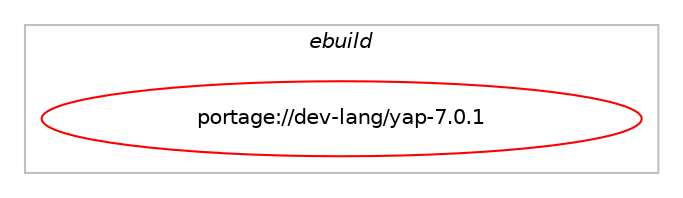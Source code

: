 digraph prolog {

# *************
# Graph options
# *************

newrank=true;
concentrate=true;
compound=true;
graph [rankdir=LR,fontname=Helvetica,fontsize=10,ranksep=1.5];#, ranksep=2.5, nodesep=0.2];
edge  [arrowhead=vee];
node  [fontname=Helvetica,fontsize=10];

# **********
# The ebuild
# **********

subgraph cluster_leftcol {
color=gray;
label=<<i>ebuild</i>>;
id [label="portage://dev-lang/yap-7.0.1", color=red, width=4, href="../dev-lang/yap-7.0.1.svg"];
}

# ****************
# The dependencies
# ****************

subgraph cluster_midcol {
color=gray;
label=<<i>dependencies</i>>;
subgraph cluster_compile {
fillcolor="#eeeeee";
style=filled;
label=<<i>compile</i>>;
# *** BEGIN UNKNOWN DEPENDENCY TYPE (TODO) ***
# id -> equal(use_conditional_group(positive,R,portage://dev-lang/yap-7.0.1,[package_dependency(portage://dev-lang/yap-7.0.1,install,no,dev-lang,R,none,[,,],[],[])]))
# *** END UNKNOWN DEPENDENCY TYPE (TODO) ***

# *** BEGIN UNKNOWN DEPENDENCY TYPE (TODO) ***
# id -> equal(use_conditional_group(positive,doc,portage://dev-lang/yap-7.0.1,[package_dependency(portage://dev-lang/yap-7.0.1,install,no,app-text,doxygen,none,[,,],[],[use(enable(dot),none)])]))
# *** END UNKNOWN DEPENDENCY TYPE (TODO) ***

# *** BEGIN UNKNOWN DEPENDENCY TYPE (TODO) ***
# id -> equal(use_conditional_group(positive,java,portage://dev-lang/yap-7.0.1,[package_dependency(portage://dev-lang/yap-7.0.1,install,no,dev-lang,swig,none,[,,],[],[])]))
# *** END UNKNOWN DEPENDENCY TYPE (TODO) ***

# *** BEGIN UNKNOWN DEPENDENCY TYPE (TODO) ***
# id -> equal(use_conditional_group(positive,java,portage://dev-lang/yap-7.0.1,[package_dependency(portage://dev-lang/yap-7.0.1,install,no,virtual,jdk,greaterequal,[1.8,,,1.8],any_different_slot,[])]))
# *** END UNKNOWN DEPENDENCY TYPE (TODO) ***

# *** BEGIN UNKNOWN DEPENDENCY TYPE (TODO) ***
# id -> equal(use_conditional_group(positive,mpi,portage://dev-lang/yap-7.0.1,[package_dependency(portage://dev-lang/yap-7.0.1,install,no,virtual,mpi,none,[,,],[],[])]))
# *** END UNKNOWN DEPENDENCY TYPE (TODO) ***

# *** BEGIN UNKNOWN DEPENDENCY TYPE (TODO) ***
# id -> equal(use_conditional_group(positive,mysql,portage://dev-lang/yap-7.0.1,[package_dependency(portage://dev-lang/yap-7.0.1,install,no,dev-db,mysql-connector-c,none,[,,],[slot(0),equal],[])]))
# *** END UNKNOWN DEPENDENCY TYPE (TODO) ***

# *** BEGIN UNKNOWN DEPENDENCY TYPE (TODO) ***
# id -> equal(use_conditional_group(positive,odbc,portage://dev-lang/yap-7.0.1,[package_dependency(portage://dev-lang/yap-7.0.1,install,no,dev-db,unixODBC,none,[,,],[],[])]))
# *** END UNKNOWN DEPENDENCY TYPE (TODO) ***

# *** BEGIN UNKNOWN DEPENDENCY TYPE (TODO) ***
# id -> equal(use_conditional_group(positive,postgres,portage://dev-lang/yap-7.0.1,[package_dependency(portage://dev-lang/yap-7.0.1,install,no,dev-db,postgresql,none,[,,],any_same_slot,[])]))
# *** END UNKNOWN DEPENDENCY TYPE (TODO) ***

# *** BEGIN UNKNOWN DEPENDENCY TYPE (TODO) ***
# id -> equal(use_conditional_group(positive,python,portage://dev-lang/yap-7.0.1,[use_conditional_group(positive,python_single_target_python3_10,portage://dev-lang/yap-7.0.1,[package_dependency(portage://dev-lang/yap-7.0.1,install,no,dev-lang,python,none,[,,],[slot(3.10)],[])]),use_conditional_group(positive,python_single_target_python3_11,portage://dev-lang/yap-7.0.1,[package_dependency(portage://dev-lang/yap-7.0.1,install,no,dev-lang,python,none,[,,],[slot(3.11)],[])]),package_dependency(portage://dev-lang/yap-7.0.1,install,no,dev-python,wheel,none,[,,],[],[]),package_dependency(portage://dev-lang/yap-7.0.1,install,no,dev-python,numpy,none,[,,],[],[])]))
# *** END UNKNOWN DEPENDENCY TYPE (TODO) ***

# *** BEGIN UNKNOWN DEPENDENCY TYPE (TODO) ***
# id -> equal(use_conditional_group(positive,python,portage://dev-lang/yap-7.0.1,[package_dependency(portage://dev-lang/yap-7.0.1,install,no,dev-lang,swig,none,[,,],[],[])]))
# *** END UNKNOWN DEPENDENCY TYPE (TODO) ***

# *** BEGIN UNKNOWN DEPENDENCY TYPE (TODO) ***
# id -> equal(use_conditional_group(positive,raptor,portage://dev-lang/yap-7.0.1,[package_dependency(portage://dev-lang/yap-7.0.1,install,no,media-libs,raptor,none,[,,],[],[])]))
# *** END UNKNOWN DEPENDENCY TYPE (TODO) ***

# *** BEGIN UNKNOWN DEPENDENCY TYPE (TODO) ***
# id -> equal(use_conditional_group(positive,readline,portage://dev-lang/yap-7.0.1,[package_dependency(portage://dev-lang/yap-7.0.1,install,no,sys-libs,readline,none,[,,],any_same_slot,[]),package_dependency(portage://dev-lang/yap-7.0.1,install,no,sys-libs,ncurses,none,[,,],any_same_slot,[])]))
# *** END UNKNOWN DEPENDENCY TYPE (TODO) ***

# *** BEGIN UNKNOWN DEPENDENCY TYPE (TODO) ***
# id -> equal(use_conditional_group(positive,sqlite,portage://dev-lang/yap-7.0.1,[package_dependency(portage://dev-lang/yap-7.0.1,install,no,dev-db,sqlite,none,[,,],[],[])]))
# *** END UNKNOWN DEPENDENCY TYPE (TODO) ***

# *** BEGIN UNKNOWN DEPENDENCY TYPE (TODO) ***
# id -> equal(use_conditional_group(positive,xml,portage://dev-lang/yap-7.0.1,[package_dependency(portage://dev-lang/yap-7.0.1,install,no,dev-libs,libxml2,none,[,,],[],[])]))
# *** END UNKNOWN DEPENDENCY TYPE (TODO) ***

# *** BEGIN UNKNOWN DEPENDENCY TYPE (TODO) ***
# id -> equal(package_dependency(portage://dev-lang/yap-7.0.1,install,no,dev-libs,gmp,none,[,,],[slot(0)],[]))
# *** END UNKNOWN DEPENDENCY TYPE (TODO) ***

# *** BEGIN UNKNOWN DEPENDENCY TYPE (TODO) ***
# id -> equal(package_dependency(portage://dev-lang/yap-7.0.1,install,no,dev-libs,libutf8proc,none,[,,],[],[]))
# *** END UNKNOWN DEPENDENCY TYPE (TODO) ***

# *** BEGIN UNKNOWN DEPENDENCY TYPE (TODO) ***
# id -> equal(package_dependency(portage://dev-lang/yap-7.0.1,install,no,sys-libs,zlib,none,[,,],[],[]))
# *** END UNKNOWN DEPENDENCY TYPE (TODO) ***

}
subgraph cluster_compileandrun {
fillcolor="#eeeeee";
style=filled;
label=<<i>compile and run</i>>;
}
subgraph cluster_run {
fillcolor="#eeeeee";
style=filled;
label=<<i>run</i>>;
# *** BEGIN UNKNOWN DEPENDENCY TYPE (TODO) ***
# id -> equal(use_conditional_group(positive,R,portage://dev-lang/yap-7.0.1,[package_dependency(portage://dev-lang/yap-7.0.1,run,no,dev-lang,R,none,[,,],[],[])]))
# *** END UNKNOWN DEPENDENCY TYPE (TODO) ***

# *** BEGIN UNKNOWN DEPENDENCY TYPE (TODO) ***
# id -> equal(use_conditional_group(positive,java,portage://dev-lang/yap-7.0.1,[package_dependency(portage://dev-lang/yap-7.0.1,run,no,virtual,jdk,greaterequal,[1.8,,,1.8],any_different_slot,[])]))
# *** END UNKNOWN DEPENDENCY TYPE (TODO) ***

# *** BEGIN UNKNOWN DEPENDENCY TYPE (TODO) ***
# id -> equal(use_conditional_group(positive,mpi,portage://dev-lang/yap-7.0.1,[package_dependency(portage://dev-lang/yap-7.0.1,run,no,virtual,mpi,none,[,,],[],[])]))
# *** END UNKNOWN DEPENDENCY TYPE (TODO) ***

# *** BEGIN UNKNOWN DEPENDENCY TYPE (TODO) ***
# id -> equal(use_conditional_group(positive,mysql,portage://dev-lang/yap-7.0.1,[package_dependency(portage://dev-lang/yap-7.0.1,run,no,dev-db,mysql-connector-c,none,[,,],[slot(0),equal],[])]))
# *** END UNKNOWN DEPENDENCY TYPE (TODO) ***

# *** BEGIN UNKNOWN DEPENDENCY TYPE (TODO) ***
# id -> equal(use_conditional_group(positive,odbc,portage://dev-lang/yap-7.0.1,[package_dependency(portage://dev-lang/yap-7.0.1,run,no,dev-db,unixODBC,none,[,,],[],[])]))
# *** END UNKNOWN DEPENDENCY TYPE (TODO) ***

# *** BEGIN UNKNOWN DEPENDENCY TYPE (TODO) ***
# id -> equal(use_conditional_group(positive,postgres,portage://dev-lang/yap-7.0.1,[package_dependency(portage://dev-lang/yap-7.0.1,run,no,dev-db,postgresql,none,[,,],any_same_slot,[])]))
# *** END UNKNOWN DEPENDENCY TYPE (TODO) ***

# *** BEGIN UNKNOWN DEPENDENCY TYPE (TODO) ***
# id -> equal(use_conditional_group(positive,python,portage://dev-lang/yap-7.0.1,[use_conditional_group(positive,python_single_target_python3_10,portage://dev-lang/yap-7.0.1,[package_dependency(portage://dev-lang/yap-7.0.1,run,no,dev-lang,python,none,[,,],[slot(3.10)],[])]),use_conditional_group(positive,python_single_target_python3_11,portage://dev-lang/yap-7.0.1,[package_dependency(portage://dev-lang/yap-7.0.1,run,no,dev-lang,python,none,[,,],[slot(3.11)],[])]),package_dependency(portage://dev-lang/yap-7.0.1,run,no,dev-python,wheel,none,[,,],[],[]),package_dependency(portage://dev-lang/yap-7.0.1,run,no,dev-python,numpy,none,[,,],[],[])]))
# *** END UNKNOWN DEPENDENCY TYPE (TODO) ***

# *** BEGIN UNKNOWN DEPENDENCY TYPE (TODO) ***
# id -> equal(use_conditional_group(positive,raptor,portage://dev-lang/yap-7.0.1,[package_dependency(portage://dev-lang/yap-7.0.1,run,no,media-libs,raptor,none,[,,],[],[])]))
# *** END UNKNOWN DEPENDENCY TYPE (TODO) ***

# *** BEGIN UNKNOWN DEPENDENCY TYPE (TODO) ***
# id -> equal(use_conditional_group(positive,readline,portage://dev-lang/yap-7.0.1,[package_dependency(portage://dev-lang/yap-7.0.1,run,no,sys-libs,readline,none,[,,],any_same_slot,[]),package_dependency(portage://dev-lang/yap-7.0.1,run,no,sys-libs,ncurses,none,[,,],any_same_slot,[])]))
# *** END UNKNOWN DEPENDENCY TYPE (TODO) ***

# *** BEGIN UNKNOWN DEPENDENCY TYPE (TODO) ***
# id -> equal(use_conditional_group(positive,sqlite,portage://dev-lang/yap-7.0.1,[package_dependency(portage://dev-lang/yap-7.0.1,run,no,dev-db,sqlite,none,[,,],[],[])]))
# *** END UNKNOWN DEPENDENCY TYPE (TODO) ***

# *** BEGIN UNKNOWN DEPENDENCY TYPE (TODO) ***
# id -> equal(use_conditional_group(positive,xml,portage://dev-lang/yap-7.0.1,[package_dependency(portage://dev-lang/yap-7.0.1,run,no,dev-libs,libxml2,none,[,,],[],[])]))
# *** END UNKNOWN DEPENDENCY TYPE (TODO) ***

# *** BEGIN UNKNOWN DEPENDENCY TYPE (TODO) ***
# id -> equal(package_dependency(portage://dev-lang/yap-7.0.1,run,no,dev-libs,gmp,none,[,,],[slot(0)],[]))
# *** END UNKNOWN DEPENDENCY TYPE (TODO) ***

# *** BEGIN UNKNOWN DEPENDENCY TYPE (TODO) ***
# id -> equal(package_dependency(portage://dev-lang/yap-7.0.1,run,no,dev-libs,libutf8proc,none,[,,],[],[]))
# *** END UNKNOWN DEPENDENCY TYPE (TODO) ***

# *** BEGIN UNKNOWN DEPENDENCY TYPE (TODO) ***
# id -> equal(package_dependency(portage://dev-lang/yap-7.0.1,run,no,sys-libs,zlib,none,[,,],[],[]))
# *** END UNKNOWN DEPENDENCY TYPE (TODO) ***

}
}

# **************
# The candidates
# **************

subgraph cluster_choices {
rank=same;
color=gray;
label=<<i>candidates</i>>;

}

}
